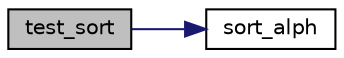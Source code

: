 digraph "test_sort"
{
 // LATEX_PDF_SIZE
  edge [fontname="Helvetica",fontsize="10",labelfontname="Helvetica",labelfontsize="10"];
  node [fontname="Helvetica",fontsize="10",shape=record];
  rankdir="LR";
  Node1 [label="test_sort",height=0.2,width=0.4,color="black", fillcolor="grey75", style="filled", fontcolor="black",tooltip=" "];
  Node1 -> Node2 [color="midnightblue",fontsize="10",style="solid",fontname="Helvetica"];
  Node2 [label="sort_alph",height=0.2,width=0.4,color="black", fillcolor="white", style="filled",URL="$lib_8c.html#a051c23acc1e68ce781d678c533dc5418",tooltip="@function sort_alph -сортування за алфавітом"];
}
